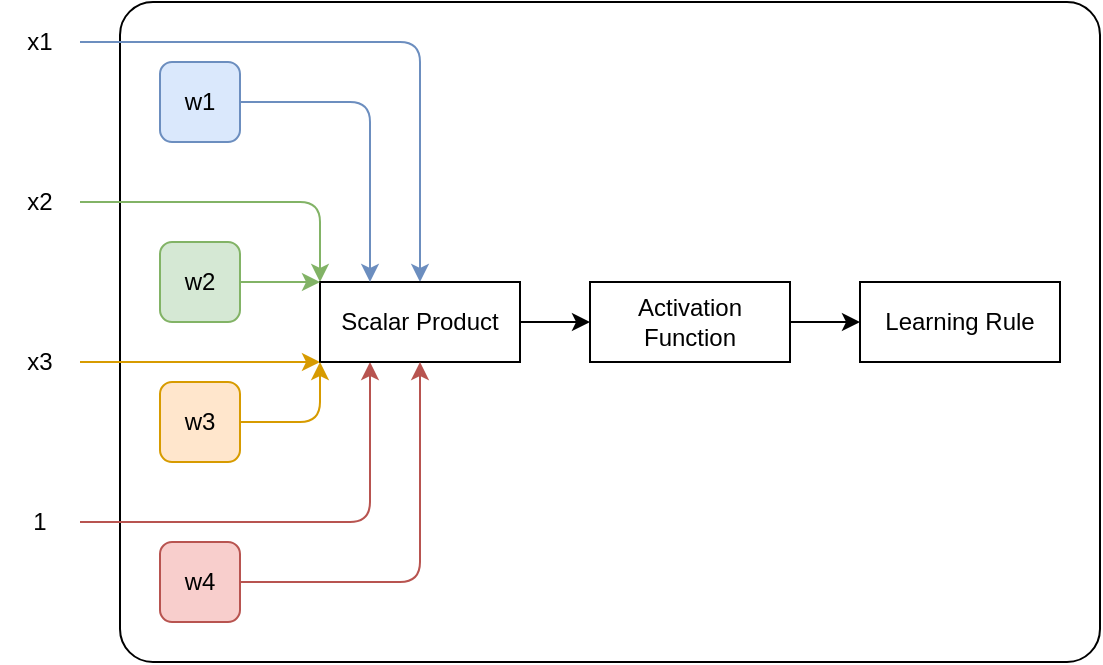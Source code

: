 <mxfile version="28.0.7">
  <diagram name="Neuron" id="aHhQRVNHWb4KhWy4ZzxW">
    <mxGraphModel dx="778" dy="438" grid="1" gridSize="10" guides="1" tooltips="1" connect="1" arrows="1" fold="1" page="1" pageScale="1" pageWidth="850" pageHeight="1100" math="0" shadow="0">
      <root>
        <mxCell id="0" />
        <mxCell id="1" parent="0" />
        <mxCell id="Dk48mLoyENXpnJHVVqE6-21" value="" style="rounded=1;whiteSpace=wrap;html=1;arcSize=5;" vertex="1" parent="1">
          <mxGeometry x="190" y="60" width="490" height="330" as="geometry" />
        </mxCell>
        <mxCell id="Dk48mLoyENXpnJHVVqE6-18" style="edgeStyle=orthogonalEdgeStyle;rounded=1;orthogonalLoop=1;jettySize=auto;html=1;entryX=0.5;entryY=0;entryDx=0;entryDy=0;curved=0;fillColor=#dae8fc;strokeColor=#6c8ebf;" edge="1" parent="1" source="Dk48mLoyENXpnJHVVqE6-2" target="Dk48mLoyENXpnJHVVqE6-6">
          <mxGeometry relative="1" as="geometry" />
        </mxCell>
        <mxCell id="Dk48mLoyENXpnJHVVqE6-2" value="x1" style="text;html=1;align=center;verticalAlign=middle;whiteSpace=wrap;rounded=0;" vertex="1" parent="1">
          <mxGeometry x="130" y="70" width="40" height="20" as="geometry" />
        </mxCell>
        <mxCell id="Dk48mLoyENXpnJHVVqE6-17" style="edgeStyle=orthogonalEdgeStyle;rounded=1;orthogonalLoop=1;jettySize=auto;html=1;entryX=0;entryY=0;entryDx=0;entryDy=0;curved=0;fillColor=#d5e8d4;strokeColor=#82b366;" edge="1" parent="1" source="Dk48mLoyENXpnJHVVqE6-3" target="Dk48mLoyENXpnJHVVqE6-6">
          <mxGeometry relative="1" as="geometry" />
        </mxCell>
        <mxCell id="Dk48mLoyENXpnJHVVqE6-3" value="x2" style="text;html=1;align=center;verticalAlign=middle;whiteSpace=wrap;rounded=0;" vertex="1" parent="1">
          <mxGeometry x="130" y="150" width="40" height="20" as="geometry" />
        </mxCell>
        <mxCell id="Dk48mLoyENXpnJHVVqE6-15" style="edgeStyle=orthogonalEdgeStyle;rounded=1;orthogonalLoop=1;jettySize=auto;html=1;entryX=0;entryY=1;entryDx=0;entryDy=0;curved=0;fillColor=#ffe6cc;strokeColor=#d79b00;" edge="1" parent="1" source="Dk48mLoyENXpnJHVVqE6-4" target="Dk48mLoyENXpnJHVVqE6-6">
          <mxGeometry relative="1" as="geometry">
            <Array as="points">
              <mxPoint x="240" y="240" />
              <mxPoint x="240" y="240" />
            </Array>
          </mxGeometry>
        </mxCell>
        <mxCell id="Dk48mLoyENXpnJHVVqE6-4" value="x3" style="text;html=1;align=center;verticalAlign=middle;whiteSpace=wrap;rounded=0;" vertex="1" parent="1">
          <mxGeometry x="130" y="230" width="40" height="20" as="geometry" />
        </mxCell>
        <mxCell id="Dk48mLoyENXpnJHVVqE6-12" style="edgeStyle=orthogonalEdgeStyle;rounded=1;orthogonalLoop=1;jettySize=auto;html=1;entryX=0.25;entryY=1;entryDx=0;entryDy=0;curved=0;fillColor=#f8cecc;strokeColor=#b85450;" edge="1" parent="1" source="Dk48mLoyENXpnJHVVqE6-5" target="Dk48mLoyENXpnJHVVqE6-6">
          <mxGeometry relative="1" as="geometry" />
        </mxCell>
        <mxCell id="Dk48mLoyENXpnJHVVqE6-5" value="1" style="text;html=1;align=center;verticalAlign=middle;whiteSpace=wrap;rounded=0;" vertex="1" parent="1">
          <mxGeometry x="130" y="310" width="40" height="20" as="geometry" />
        </mxCell>
        <mxCell id="Dk48mLoyENXpnJHVVqE6-22" style="edgeStyle=orthogonalEdgeStyle;rounded=0;orthogonalLoop=1;jettySize=auto;html=1;" edge="1" parent="1" source="Dk48mLoyENXpnJHVVqE6-6" target="Dk48mLoyENXpnJHVVqE6-7">
          <mxGeometry relative="1" as="geometry" />
        </mxCell>
        <mxCell id="Dk48mLoyENXpnJHVVqE6-6" value="Scalar Product" style="html=1;dashed=0;whiteSpace=wrap;" vertex="1" parent="1">
          <mxGeometry x="290" y="200" width="100" height="40" as="geometry" />
        </mxCell>
        <mxCell id="Dk48mLoyENXpnJHVVqE6-24" style="edgeStyle=orthogonalEdgeStyle;rounded=0;orthogonalLoop=1;jettySize=auto;html=1;" edge="1" parent="1" source="Dk48mLoyENXpnJHVVqE6-7" target="Dk48mLoyENXpnJHVVqE6-23">
          <mxGeometry relative="1" as="geometry" />
        </mxCell>
        <mxCell id="Dk48mLoyENXpnJHVVqE6-7" value="Activation Function" style="html=1;dashed=0;whiteSpace=wrap;" vertex="1" parent="1">
          <mxGeometry x="425" y="200" width="100" height="40" as="geometry" />
        </mxCell>
        <mxCell id="Dk48mLoyENXpnJHVVqE6-19" style="edgeStyle=orthogonalEdgeStyle;rounded=1;orthogonalLoop=1;jettySize=auto;html=1;entryX=0.25;entryY=0;entryDx=0;entryDy=0;curved=0;fillColor=#dae8fc;strokeColor=#6c8ebf;" edge="1" parent="1" source="Dk48mLoyENXpnJHVVqE6-8" target="Dk48mLoyENXpnJHVVqE6-6">
          <mxGeometry relative="1" as="geometry" />
        </mxCell>
        <mxCell id="Dk48mLoyENXpnJHVVqE6-8" value="w1" style="rounded=1;whiteSpace=wrap;html=1;fillColor=#dae8fc;strokeColor=#6c8ebf;" vertex="1" parent="1">
          <mxGeometry x="210" y="90" width="40" height="40" as="geometry" />
        </mxCell>
        <mxCell id="Dk48mLoyENXpnJHVVqE6-16" style="edgeStyle=orthogonalEdgeStyle;rounded=1;orthogonalLoop=1;jettySize=auto;html=1;entryX=0;entryY=0;entryDx=0;entryDy=0;curved=0;fillColor=#d5e8d4;strokeColor=#82b366;" edge="1" parent="1" source="Dk48mLoyENXpnJHVVqE6-9" target="Dk48mLoyENXpnJHVVqE6-6">
          <mxGeometry relative="1" as="geometry">
            <Array as="points">
              <mxPoint x="280" y="200" />
              <mxPoint x="280" y="200" />
            </Array>
          </mxGeometry>
        </mxCell>
        <mxCell id="Dk48mLoyENXpnJHVVqE6-9" value="w2" style="rounded=1;whiteSpace=wrap;html=1;fillColor=#d5e8d4;strokeColor=#82b366;" vertex="1" parent="1">
          <mxGeometry x="210" y="180" width="40" height="40" as="geometry" />
        </mxCell>
        <mxCell id="Dk48mLoyENXpnJHVVqE6-14" style="edgeStyle=orthogonalEdgeStyle;rounded=1;orthogonalLoop=1;jettySize=auto;html=1;entryX=0;entryY=1;entryDx=0;entryDy=0;curved=0;fillColor=#ffe6cc;strokeColor=#d79b00;" edge="1" parent="1" source="Dk48mLoyENXpnJHVVqE6-10" target="Dk48mLoyENXpnJHVVqE6-6">
          <mxGeometry relative="1" as="geometry" />
        </mxCell>
        <mxCell id="Dk48mLoyENXpnJHVVqE6-10" value="w3" style="rounded=1;whiteSpace=wrap;html=1;fillColor=#ffe6cc;strokeColor=#d79b00;" vertex="1" parent="1">
          <mxGeometry x="210" y="250" width="40" height="40" as="geometry" />
        </mxCell>
        <mxCell id="Dk48mLoyENXpnJHVVqE6-13" style="edgeStyle=orthogonalEdgeStyle;rounded=1;orthogonalLoop=1;jettySize=auto;html=1;entryX=0.5;entryY=1;entryDx=0;entryDy=0;curved=0;fillColor=#f8cecc;strokeColor=#b85450;" edge="1" parent="1" source="Dk48mLoyENXpnJHVVqE6-11" target="Dk48mLoyENXpnJHVVqE6-6">
          <mxGeometry relative="1" as="geometry" />
        </mxCell>
        <mxCell id="Dk48mLoyENXpnJHVVqE6-11" value="w4" style="rounded=1;whiteSpace=wrap;html=1;fillColor=#f8cecc;strokeColor=#b85450;" vertex="1" parent="1">
          <mxGeometry x="210" y="330" width="40" height="40" as="geometry" />
        </mxCell>
        <mxCell id="Dk48mLoyENXpnJHVVqE6-23" value="Learning Rule" style="html=1;dashed=0;whiteSpace=wrap;" vertex="1" parent="1">
          <mxGeometry x="560" y="200" width="100" height="40" as="geometry" />
        </mxCell>
      </root>
    </mxGraphModel>
  </diagram>
</mxfile>
